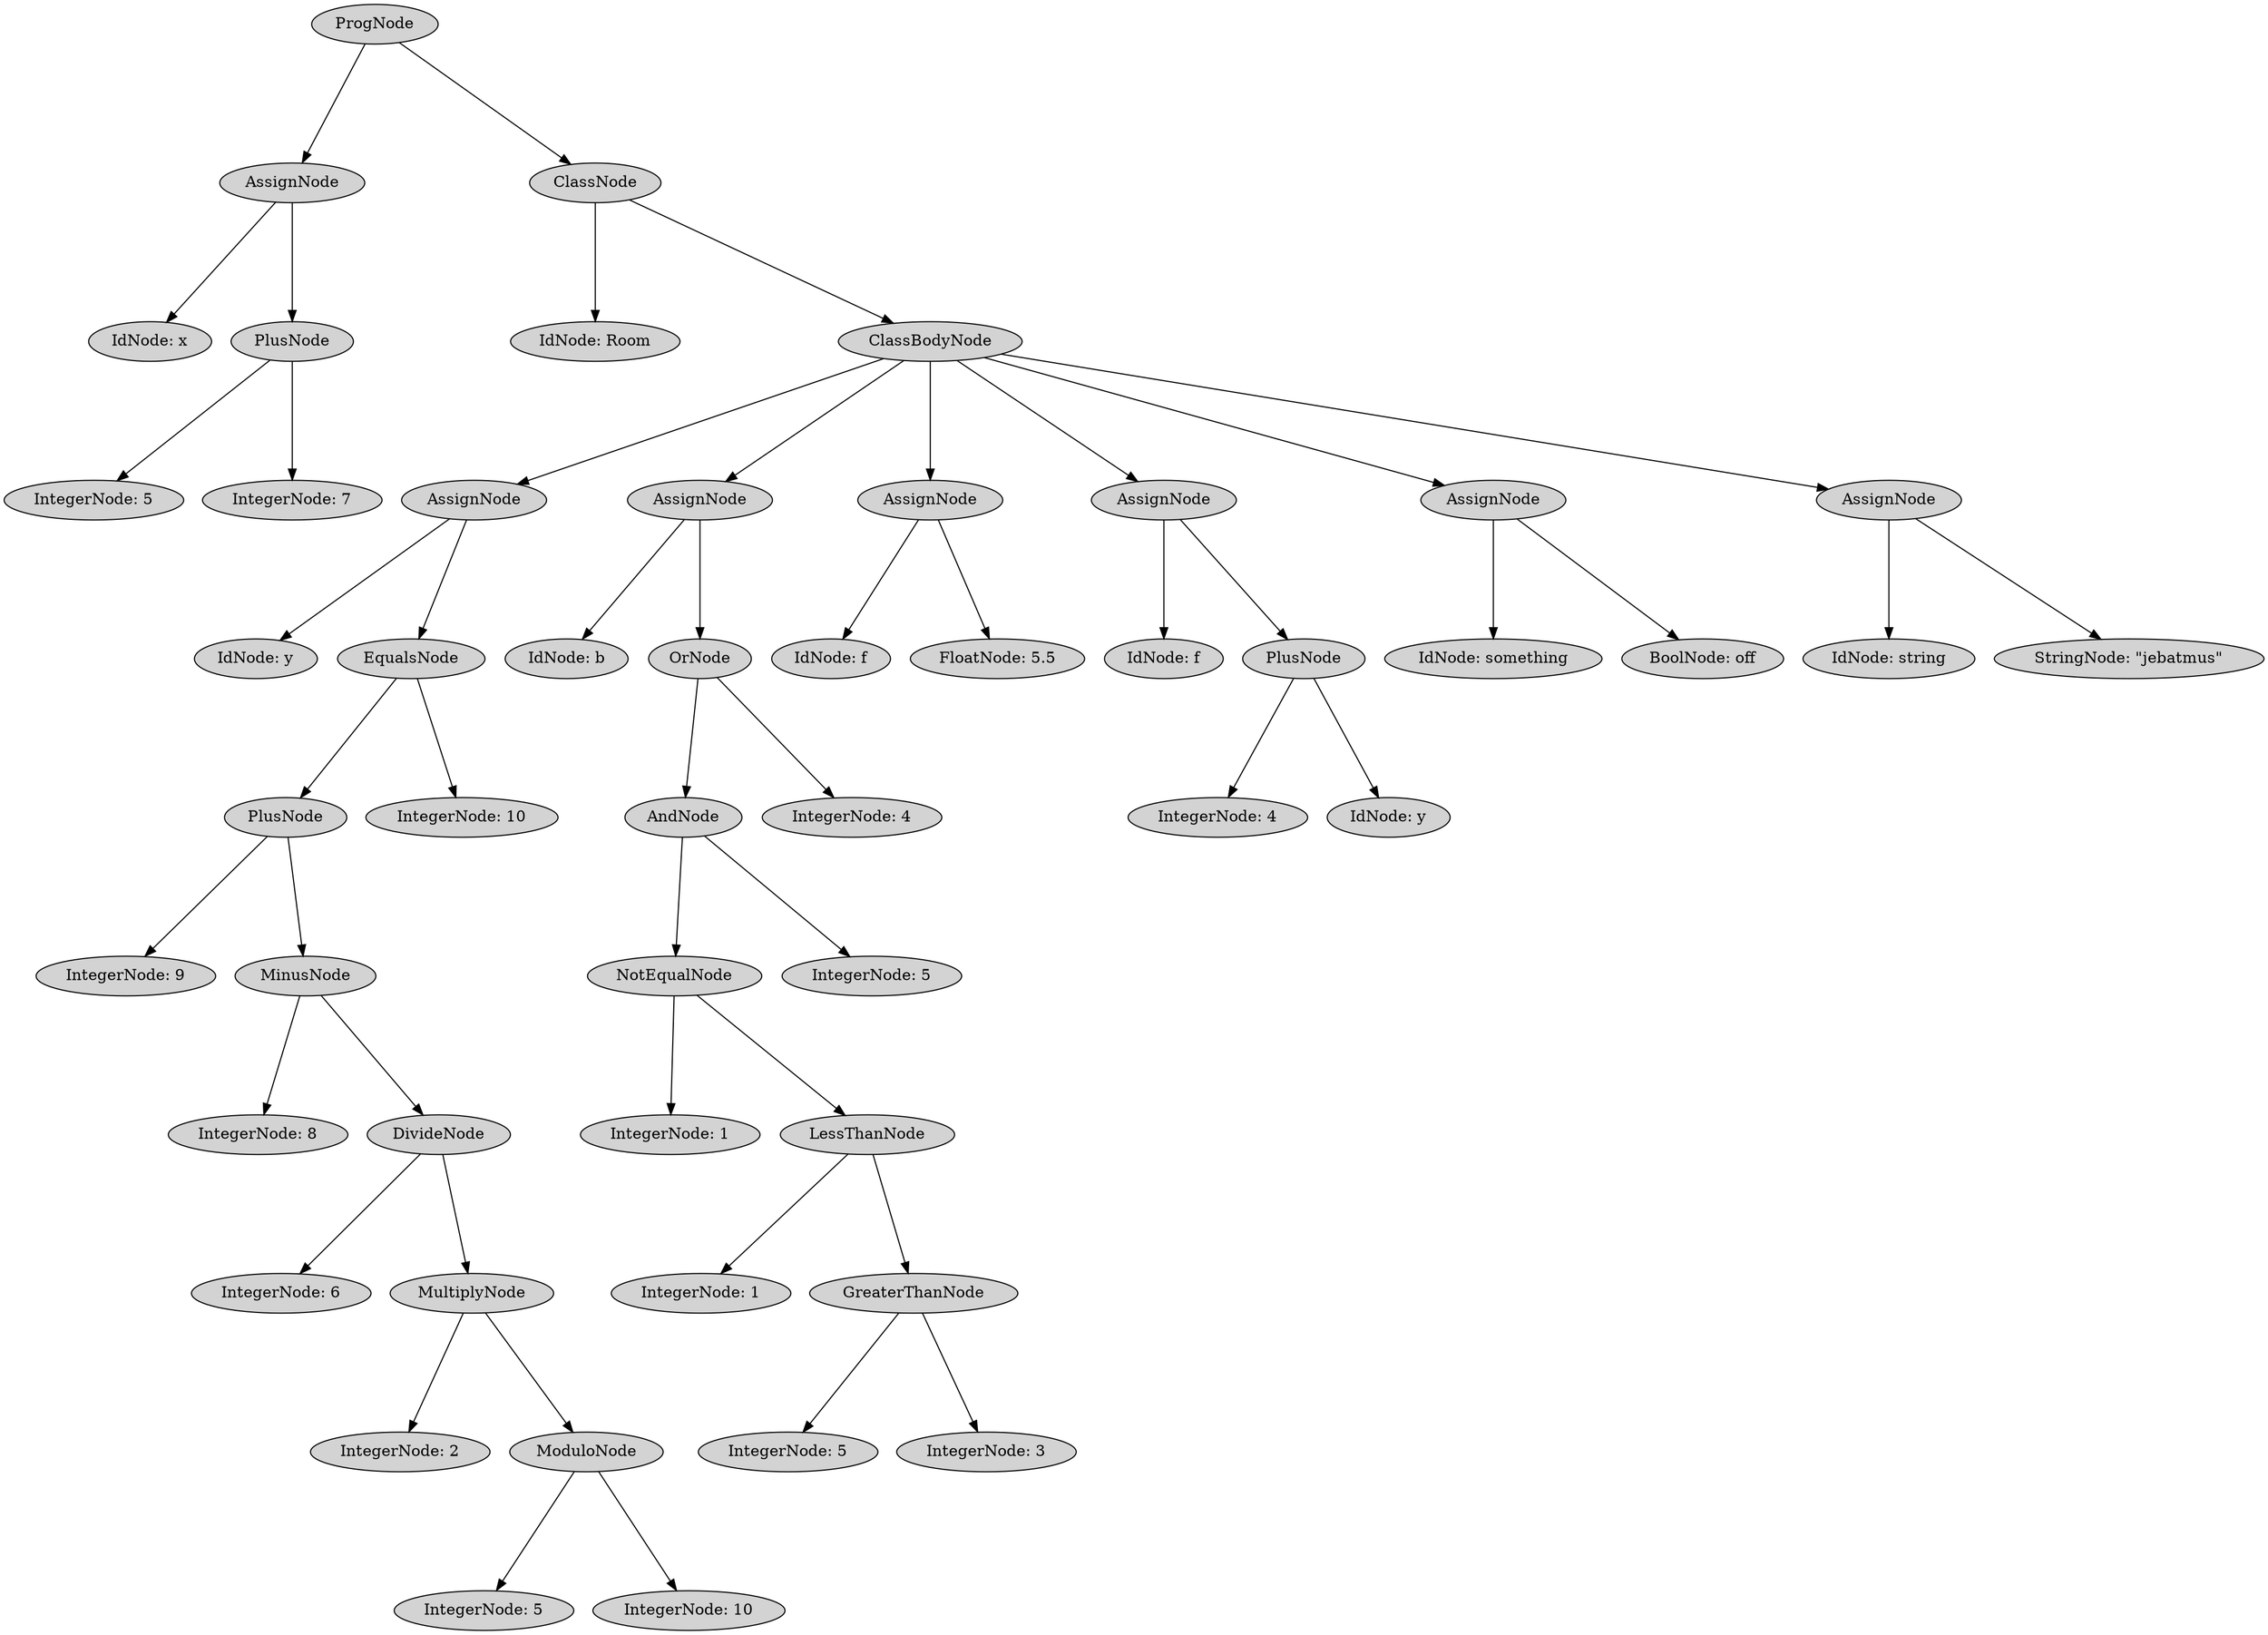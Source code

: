 digraph G {
	graph [ranksep=1.5 ratio=fill]
	node [style=filled]
	3935931 [label=ProgNode]
	3935929 [label=AssignNode]
	3935931 -> 3935929
	3935937 [label="IdNode: x"]
	3935929 -> 3935937
	3935943 [label=PlusNode]
	3935929 -> 3935943
	3935951 [label="IntegerNode: 5"]
	3935943 -> 3935951
	3935957 [label="IntegerNode: 7"]
	3935943 -> 3935957
	3935939 [label=ClassNode]
	3935931 -> 3935939
	3935935 [label="IdNode: Room"]
	3935939 -> 3935935
	3935923 [label=ClassBodyNode]
	3935939 -> 3935923
	3935945 [label=AssignNode]
	3935923 -> 3935945
	3935959 [label="IdNode: y"]
	3935945 -> 3935959
	3935955 [label=EqualsNode]
	3935945 -> 3935955
	3935963 [label=PlusNode]
	3935955 -> 3935963
	3935971 [label="IntegerNode: 9"]
	3935963 -> 3935971
	3935973 [label=MinusNode]
	3935963 -> 3935973
	3935977 [label="IntegerNode: 8"]
	3935973 -> 3935977
	3935969 [label=DivideNode]
	3935973 -> 3935969
	3935983 [label="IntegerNode: 6"]
	3935969 -> 3935983
	3935975 [label=MultiplyNode]
	3935969 -> 3935975
	3935991 [label="IntegerNode: 2"]
	3935975 -> 3935991
	3935981 [label=ModuloNode]
	3935975 -> 3935981
	3935993 [label="IntegerNode: 5"]
	3935981 -> 3935993
	3940611 [label="IntegerNode: 10"]
	3935981 -> 3940611
	3935985 [label="IntegerNode: 10"]
	3935955 -> 3935985
	3935953 [label=AssignNode]
	3935923 -> 3935953
	3935965 [label="IdNode: b"]
	3935953 -> 3935965
	3935949 [label=OrNode]
	3935953 -> 3935949
	3935967 [label=AndNode]
	3935949 -> 3935967
	3935979 [label=NotEqualNode]
	3935967 -> 3935979
	3940613 [label="IntegerNode: 1"]
	3935979 -> 3940613
	3935989 [label=LessThanNode]
	3935979 -> 3935989
	3940619 [label="IntegerNode: 1"]
	3935989 -> 3940619
	3935999 [label=GreaterThanNode]
	3935989 -> 3935999
	3940625 [label="IntegerNode: 5"]
	3935999 -> 3940625
	3940631 [label="IntegerNode: 3"]
	3935999 -> 3940631
	3940623 [label="IntegerNode: 5"]
	3935967 -> 3940623
	3940635 [label="IntegerNode: 4"]
	3935949 -> 3940635
	3935947 [label=AssignNode]
	3935923 -> 3935947
	3940621 [label="IdNode: f"]
	3935947 -> 3940621
	3940641 [label="FloatNode: 5.5"]
	3935947 -> 3940641
	3935987 [label=AssignNode]
	3935923 -> 3935987
	3940629 [label="IdNode: f"]
	3935987 -> 3940629
	3940633 [label=PlusNode]
	3935987 -> 3940633
	3940649 [label="IntegerNode: 4"]
	3940633 -> 3940649
	3940657 [label="IdNode: y"]
	3940633 -> 3940657
	3940627 [label=AssignNode]
	3935923 -> 3940627
	3940643 [label="IdNode: something"]
	3940627 -> 3940643
	3940661 [label="BoolNode: off"]
	3940627 -> 3940661
	3940615 [label=AssignNode]
	3935923 -> 3940615
	3940645 [label="IdNode: string"]
	3940615 -> 3940645
	3940667 [label="StringNode: \"jebatmus\""]
	3940615 -> 3940667
	overlap=false
}
